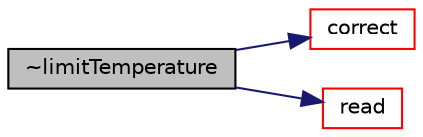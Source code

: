 digraph "~limitTemperature"
{
  bgcolor="transparent";
  edge [fontname="Helvetica",fontsize="10",labelfontname="Helvetica",labelfontsize="10"];
  node [fontname="Helvetica",fontsize="10",shape=record];
  rankdir="LR";
  Node6 [label="~limitTemperature",height=0.2,width=0.4,color="black", fillcolor="grey75", style="filled", fontcolor="black"];
  Node6 -> Node7 [color="midnightblue",fontsize="10",style="solid",fontname="Helvetica"];
  Node7 [label="correct",height=0.2,width=0.4,color="red",URL="$a24565.html#ab413c9f63cec07b4f4a71580fe00a632",tooltip="Correct the energy field. "];
  Node6 -> Node19 [color="midnightblue",fontsize="10",style="solid",fontname="Helvetica"];
  Node19 [label="read",height=0.2,width=0.4,color="red",URL="$a24565.html#a6ce0c64db98eb6144d363dbfc86104eb",tooltip="Read dictionary. "];
}
